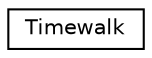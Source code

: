 digraph "Graphical Class Hierarchy"
{
 // LATEX_PDF_SIZE
  edge [fontname="Helvetica",fontsize="10",labelfontname="Helvetica",labelfontsize="10"];
  node [fontname="Helvetica",fontsize="10",shape=record];
  rankdir="LR";
  Node0 [label="Timewalk",height=0.2,width=0.4,color="black", fillcolor="white", style="filled",URL="$class_timewalk.html",tooltip=" "];
}
